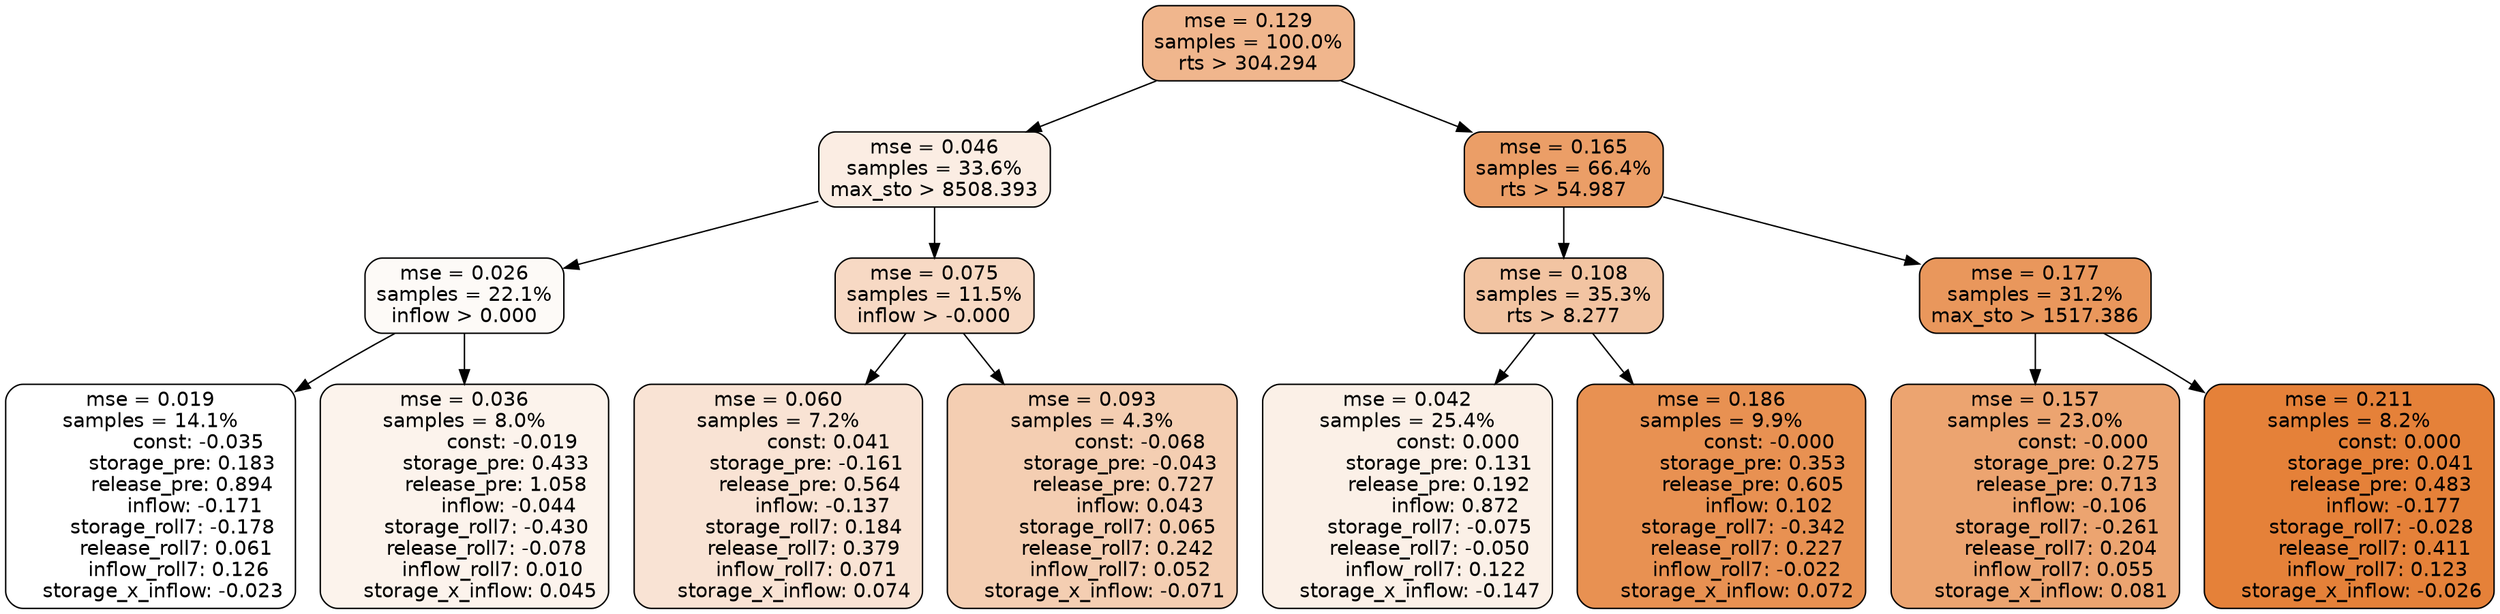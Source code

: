 digraph tree {
node [shape=rectangle, style="filled, rounded", color="black", fontname=helvetica] ;
edge [fontname=helvetica] ;
	"0" [label="mse = 0.129
samples = 100.0%
rts > 304.294", fillcolor="#f0b68d"]
	"8" [label="mse = 0.046
samples = 33.6%
max_sto > 8508.393", fillcolor="#fbede3"]
	"1" [label="mse = 0.165
samples = 66.4%
rts > 54.987", fillcolor="#eb9e67"]
	"9" [label="mse = 0.026
samples = 22.1%
inflow > 0.000", fillcolor="#fdfaf7"]
	"12" [label="mse = 0.075
samples = 11.5%
inflow > -0.000", fillcolor="#f7d9c4"]
	"2" [label="mse = 0.108
samples = 35.3%
rts > 8.277", fillcolor="#f2c4a2"]
	"5" [label="mse = 0.177
samples = 31.2%
max_sto > 1517.386", fillcolor="#e9975c"]
	"10" [label="mse = 0.019
samples = 14.1%
               const: -0.035
          storage_pre: 0.183
          release_pre: 0.894
              inflow: -0.171
       storage_roll7: -0.178
        release_roll7: 0.061
         inflow_roll7: 0.126
    storage_x_inflow: -0.023", fillcolor="#ffffff"]
	"11" [label="mse = 0.036
samples = 8.0%
               const: -0.019
          storage_pre: 0.433
          release_pre: 1.058
              inflow: -0.044
       storage_roll7: -0.430
       release_roll7: -0.078
         inflow_roll7: 0.010
     storage_x_inflow: 0.045", fillcolor="#fcf3ec"]
	"13" [label="mse = 0.060
samples = 7.2%
                const: 0.041
         storage_pre: -0.161
          release_pre: 0.564
              inflow: -0.137
        storage_roll7: 0.184
        release_roll7: 0.379
         inflow_roll7: 0.071
     storage_x_inflow: 0.074", fillcolor="#f9e3d4"]
	"14" [label="mse = 0.093
samples = 4.3%
               const: -0.068
         storage_pre: -0.043
          release_pre: 0.727
               inflow: 0.043
        storage_roll7: 0.065
        release_roll7: 0.242
         inflow_roll7: 0.052
    storage_x_inflow: -0.071", fillcolor="#f4ceb2"]
	"3" [label="mse = 0.042
samples = 25.4%
                const: 0.000
          storage_pre: 0.131
          release_pre: 0.192
               inflow: 0.872
       storage_roll7: -0.075
       release_roll7: -0.050
         inflow_roll7: 0.122
    storage_x_inflow: -0.147", fillcolor="#fbf0e7"]
	"4" [label="mse = 0.186
samples = 9.9%
               const: -0.000
          storage_pre: 0.353
          release_pre: 0.605
               inflow: 0.102
       storage_roll7: -0.342
        release_roll7: 0.227
        inflow_roll7: -0.022
     storage_x_inflow: 0.072", fillcolor="#e89152"]
	"6" [label="mse = 0.157
samples = 23.0%
               const: -0.000
          storage_pre: 0.275
          release_pre: 0.713
              inflow: -0.106
       storage_roll7: -0.261
        release_roll7: 0.204
         inflow_roll7: 0.055
     storage_x_inflow: 0.081", fillcolor="#eca470"]
	"7" [label="mse = 0.211
samples = 8.2%
                const: 0.000
          storage_pre: 0.041
          release_pre: 0.483
              inflow: -0.177
       storage_roll7: -0.028
        release_roll7: 0.411
         inflow_roll7: 0.123
    storage_x_inflow: -0.026", fillcolor="#e58139"]

	"0" -> "1"
	"0" -> "8"
	"8" -> "9"
	"8" -> "12"
	"1" -> "2"
	"1" -> "5"
	"9" -> "10"
	"9" -> "11"
	"12" -> "13"
	"12" -> "14"
	"2" -> "3"
	"2" -> "4"
	"5" -> "6"
	"5" -> "7"
}